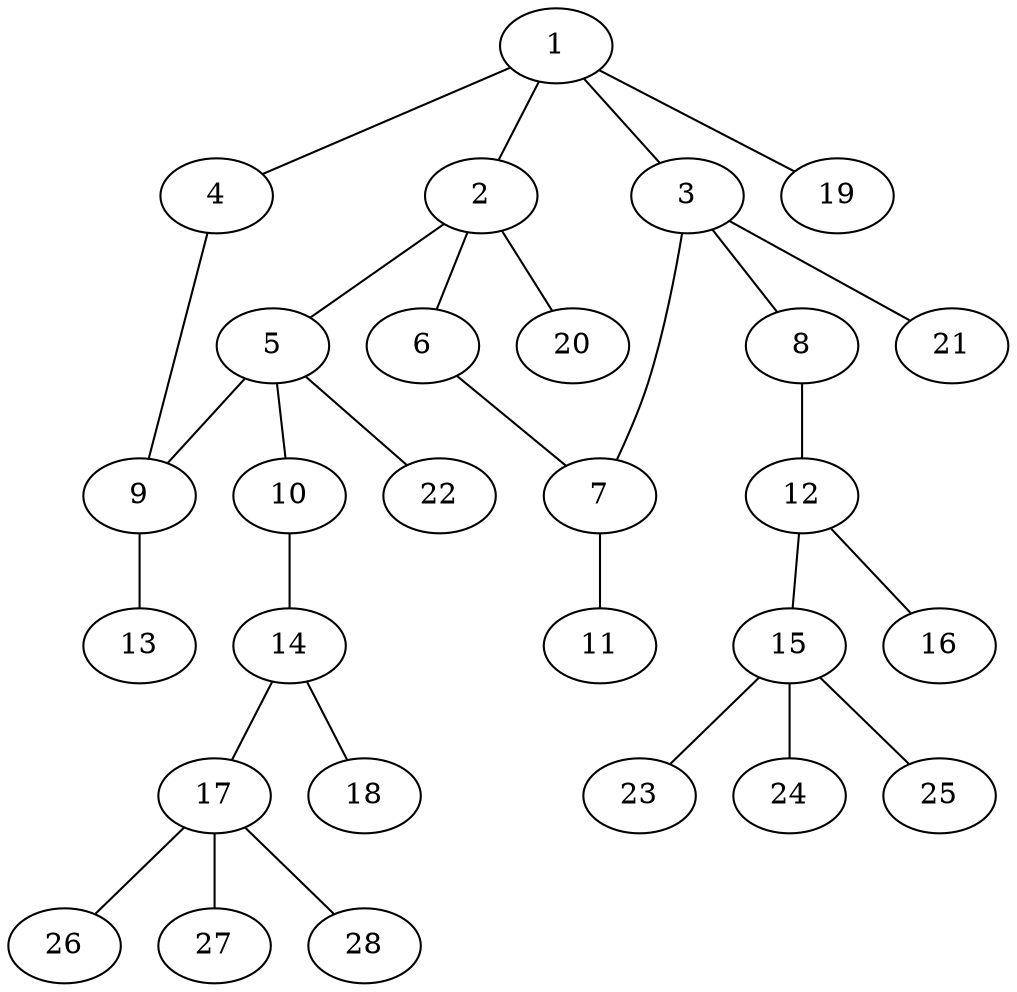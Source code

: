 graph molecule_3563 {
	1	 [chem=C];
	2	 [chem=C];
	1 -- 2	 [valence=1];
	3	 [chem=C];
	1 -- 3	 [valence=1];
	4	 [chem=O];
	1 -- 4	 [valence=1];
	19	 [chem=H];
	1 -- 19	 [valence=1];
	5	 [chem=C];
	2 -- 5	 [valence=1];
	6	 [chem=O];
	2 -- 6	 [valence=1];
	20	 [chem=H];
	2 -- 20	 [valence=1];
	7	 [chem=C];
	3 -- 7	 [valence=1];
	8	 [chem=O];
	3 -- 8	 [valence=1];
	21	 [chem=H];
	3 -- 21	 [valence=1];
	9	 [chem=C];
	4 -- 9	 [valence=1];
	5 -- 9	 [valence=1];
	10	 [chem=O];
	5 -- 10	 [valence=1];
	22	 [chem=H];
	5 -- 22	 [valence=1];
	6 -- 7	 [valence=1];
	11	 [chem=O];
	7 -- 11	 [valence=2];
	12	 [chem=C];
	8 -- 12	 [valence=1];
	13	 [chem=O];
	9 -- 13	 [valence=2];
	14	 [chem=C];
	10 -- 14	 [valence=1];
	15	 [chem=C];
	12 -- 15	 [valence=1];
	16	 [chem=O];
	12 -- 16	 [valence=2];
	17	 [chem=C];
	14 -- 17	 [valence=1];
	18	 [chem=O];
	14 -- 18	 [valence=2];
	23	 [chem=H];
	15 -- 23	 [valence=1];
	24	 [chem=H];
	15 -- 24	 [valence=1];
	25	 [chem=H];
	15 -- 25	 [valence=1];
	26	 [chem=H];
	17 -- 26	 [valence=1];
	27	 [chem=H];
	17 -- 27	 [valence=1];
	28	 [chem=H];
	17 -- 28	 [valence=1];
}

